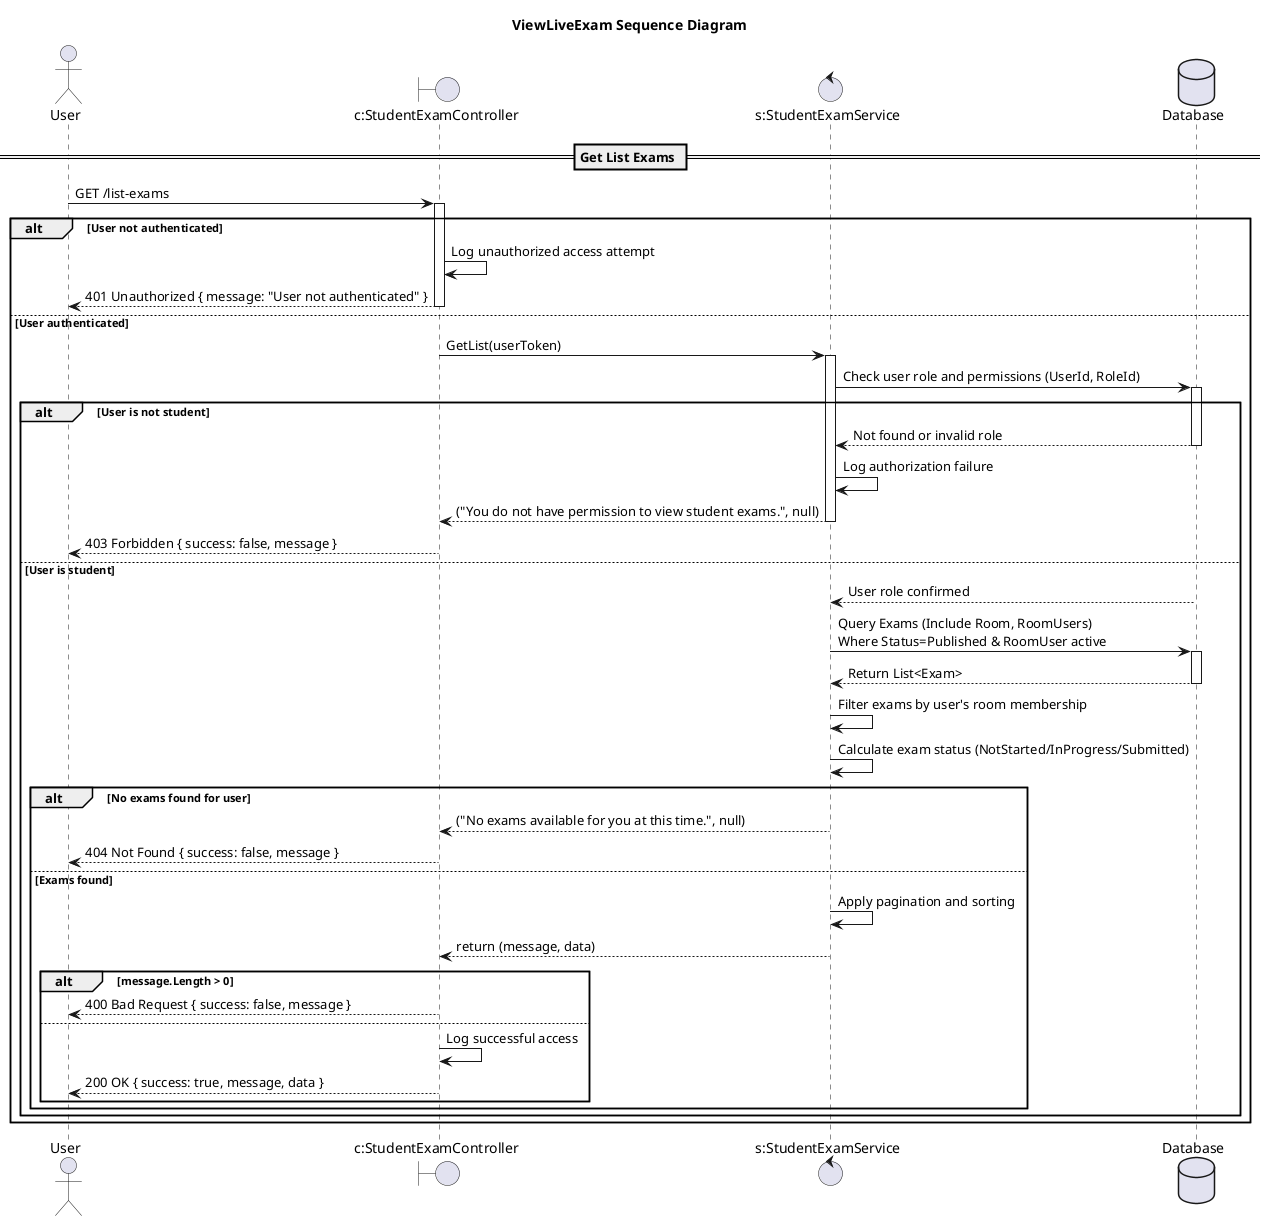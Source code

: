@startuml

title ViewLiveExam Sequence Diagram

actor "User" as Client

boundary "c:StudentExamController" as Controller
control "s:StudentExamService" as Service
database "Database" as DB

== Get List Exams ==

Client -> Controller: GET /list-exams
activate Controller

alt User not authenticated
    Controller -> Controller: Log unauthorized access attempt
    Controller --> Client: 401 Unauthorized { message: "User not authenticated" }
    deactivate Controller
else User authenticated
    Controller -> Service: GetList(userToken)
    activate Service

    Service -> DB: Check user role and permissions (UserId, RoleId)
    activate DB
    alt User is not student
        DB --> Service: Not found or invalid role
        deactivate DB
        Service -> Service: Log authorization failure
        Service --> Controller: ("You do not have permission to view student exams.", null)
        deactivate Service
        Controller --> Client: 403 Forbidden { success: false, message }
        deactivate Controller
    else User is student
        DB --> Service: User role confirmed
        deactivate DB
        
        Service -> DB: Query Exams (Include Room, RoomUsers)\nWhere Status=Published & RoomUser active
        activate DB
        DB --> Service: Return List<Exam>
        deactivate DB

        Service -> Service: Filter exams by user's room membership
        Service -> Service: Calculate exam status (NotStarted/InProgress/Submitted)
        
        alt No exams found for user
            Service --> Controller: ("No exams available for you at this time.", null)
            deactivate Service
            Controller --> Client: 404 Not Found { success: false, message }
        else Exams found
            Service -> Service: Apply pagination and sorting
            Service --> Controller: return (message, data)
            deactivate Service

            alt message.Length > 0
                Controller --> Client: 400 Bad Request { success: false, message }
            else
                Controller -> Controller: Log successful access
                Controller --> Client: 200 OK { success: true, message, data }
            end
        end
    end
end

deactivate Controller




@enduml